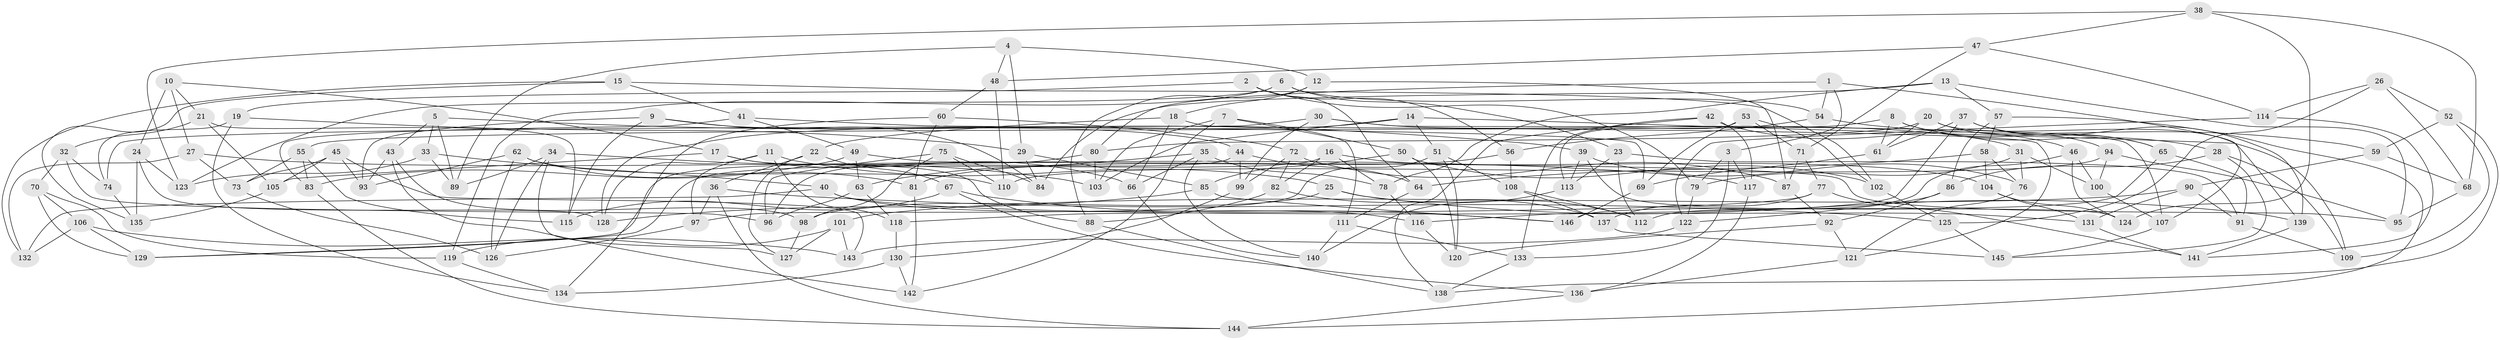// Generated by graph-tools (version 1.1) at 2025/11/02/27/25 16:11:47]
// undirected, 146 vertices, 292 edges
graph export_dot {
graph [start="1"]
  node [color=gray90,style=filled];
  1;
  2;
  3;
  4;
  5;
  6;
  7;
  8;
  9;
  10;
  11;
  12;
  13;
  14;
  15;
  16;
  17;
  18;
  19;
  20;
  21;
  22;
  23;
  24;
  25;
  26;
  27;
  28;
  29;
  30;
  31;
  32;
  33;
  34;
  35;
  36;
  37;
  38;
  39;
  40;
  41;
  42;
  43;
  44;
  45;
  46;
  47;
  48;
  49;
  50;
  51;
  52;
  53;
  54;
  55;
  56;
  57;
  58;
  59;
  60;
  61;
  62;
  63;
  64;
  65;
  66;
  67;
  68;
  69;
  70;
  71;
  72;
  73;
  74;
  75;
  76;
  77;
  78;
  79;
  80;
  81;
  82;
  83;
  84;
  85;
  86;
  87;
  88;
  89;
  90;
  91;
  92;
  93;
  94;
  95;
  96;
  97;
  98;
  99;
  100;
  101;
  102;
  103;
  104;
  105;
  106;
  107;
  108;
  109;
  110;
  111;
  112;
  113;
  114;
  115;
  116;
  117;
  118;
  119;
  120;
  121;
  122;
  123;
  124;
  125;
  126;
  127;
  128;
  129;
  130;
  131;
  132;
  133;
  134;
  135;
  136;
  137;
  138;
  139;
  140;
  141;
  142;
  143;
  144;
  145;
  146;
  1 -- 107;
  1 -- 54;
  1 -- 3;
  1 -- 80;
  2 -- 56;
  2 -- 19;
  2 -- 79;
  2 -- 64;
  3 -- 133;
  3 -- 79;
  3 -- 117;
  4 -- 48;
  4 -- 12;
  4 -- 89;
  4 -- 29;
  5 -- 43;
  5 -- 33;
  5 -- 39;
  5 -- 89;
  6 -- 54;
  6 -- 23;
  6 -- 123;
  6 -- 119;
  7 -- 103;
  7 -- 50;
  7 -- 111;
  7 -- 142;
  8 -- 28;
  8 -- 55;
  8 -- 65;
  8 -- 61;
  9 -- 44;
  9 -- 84;
  9 -- 115;
  9 -- 93;
  10 -- 21;
  10 -- 17;
  10 -- 27;
  10 -- 24;
  11 -- 128;
  11 -- 97;
  11 -- 118;
  11 -- 25;
  12 -- 18;
  12 -- 87;
  12 -- 88;
  13 -- 84;
  13 -- 57;
  13 -- 95;
  13 -- 78;
  14 -- 109;
  14 -- 128;
  14 -- 103;
  14 -- 51;
  15 -- 132;
  15 -- 102;
  15 -- 41;
  15 -- 135;
  16 -- 104;
  16 -- 129;
  16 -- 82;
  16 -- 78;
  17 -- 66;
  17 -- 105;
  17 -- 88;
  18 -- 22;
  18 -- 66;
  18 -- 121;
  19 -- 29;
  19 -- 74;
  19 -- 134;
  20 -- 80;
  20 -- 61;
  20 -- 94;
  20 -- 139;
  21 -- 105;
  21 -- 32;
  21 -- 115;
  22 -- 67;
  22 -- 36;
  22 -- 127;
  23 -- 113;
  23 -- 91;
  23 -- 112;
  24 -- 128;
  24 -- 135;
  24 -- 123;
  25 -- 112;
  25 -- 139;
  25 -- 98;
  26 -- 68;
  26 -- 114;
  26 -- 125;
  26 -- 52;
  27 -- 117;
  27 -- 73;
  27 -- 132;
  28 -- 145;
  28 -- 109;
  28 -- 86;
  29 -- 85;
  29 -- 84;
  30 -- 31;
  30 -- 99;
  30 -- 74;
  30 -- 107;
  31 -- 76;
  31 -- 79;
  31 -- 100;
  32 -- 70;
  32 -- 96;
  32 -- 74;
  33 -- 123;
  33 -- 40;
  33 -- 89;
  34 -- 89;
  34 -- 103;
  34 -- 126;
  34 -- 127;
  35 -- 78;
  35 -- 66;
  35 -- 63;
  35 -- 140;
  36 -- 144;
  36 -- 125;
  36 -- 97;
  37 -- 139;
  37 -- 61;
  37 -- 116;
  37 -- 65;
  38 -- 68;
  38 -- 123;
  38 -- 47;
  38 -- 124;
  39 -- 76;
  39 -- 113;
  39 -- 124;
  40 -- 131;
  40 -- 116;
  40 -- 132;
  41 -- 49;
  41 -- 83;
  41 -- 69;
  42 -- 46;
  42 -- 133;
  42 -- 138;
  42 -- 117;
  43 -- 142;
  43 -- 98;
  43 -- 93;
  44 -- 99;
  44 -- 64;
  44 -- 129;
  45 -- 143;
  45 -- 73;
  45 -- 93;
  45 -- 105;
  46 -- 124;
  46 -- 100;
  46 -- 112;
  47 -- 71;
  47 -- 114;
  47 -- 48;
  48 -- 60;
  48 -- 110;
  49 -- 83;
  49 -- 95;
  49 -- 63;
  50 -- 120;
  50 -- 85;
  50 -- 102;
  51 -- 108;
  51 -- 97;
  51 -- 120;
  52 -- 59;
  52 -- 138;
  52 -- 109;
  53 -- 113;
  53 -- 102;
  53 -- 71;
  53 -- 69;
  54 -- 56;
  54 -- 59;
  55 -- 83;
  55 -- 73;
  55 -- 115;
  56 -- 108;
  56 -- 81;
  57 -- 86;
  57 -- 58;
  57 -- 144;
  58 -- 64;
  58 -- 76;
  58 -- 104;
  59 -- 90;
  59 -- 68;
  60 -- 81;
  60 -- 72;
  60 -- 134;
  61 -- 69;
  62 -- 81;
  62 -- 126;
  62 -- 110;
  62 -- 93;
  63 -- 96;
  63 -- 118;
  64 -- 111;
  65 -- 91;
  65 -- 146;
  66 -- 140;
  67 -- 146;
  67 -- 115;
  67 -- 136;
  68 -- 95;
  69 -- 146;
  70 -- 129;
  70 -- 119;
  70 -- 106;
  71 -- 77;
  71 -- 87;
  72 -- 82;
  72 -- 87;
  72 -- 99;
  73 -- 126;
  74 -- 135;
  75 -- 84;
  75 -- 96;
  75 -- 110;
  75 -- 98;
  76 -- 121;
  77 -- 141;
  77 -- 137;
  77 -- 118;
  78 -- 116;
  79 -- 122;
  80 -- 96;
  80 -- 103;
  81 -- 142;
  82 -- 88;
  82 -- 137;
  83 -- 144;
  85 -- 128;
  85 -- 146;
  86 -- 122;
  86 -- 92;
  87 -- 92;
  88 -- 138;
  90 -- 131;
  90 -- 101;
  90 -- 91;
  91 -- 109;
  92 -- 120;
  92 -- 121;
  94 -- 100;
  94 -- 95;
  94 -- 110;
  97 -- 126;
  98 -- 127;
  99 -- 130;
  100 -- 107;
  101 -- 143;
  101 -- 119;
  101 -- 127;
  102 -- 125;
  104 -- 131;
  104 -- 124;
  105 -- 135;
  106 -- 132;
  106 -- 129;
  106 -- 143;
  107 -- 145;
  108 -- 137;
  108 -- 112;
  111 -- 140;
  111 -- 133;
  113 -- 140;
  114 -- 141;
  114 -- 122;
  116 -- 120;
  117 -- 136;
  118 -- 130;
  119 -- 134;
  121 -- 136;
  122 -- 143;
  125 -- 145;
  130 -- 134;
  130 -- 142;
  131 -- 141;
  133 -- 138;
  136 -- 144;
  137 -- 145;
  139 -- 141;
}

